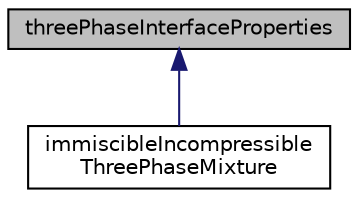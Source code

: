 digraph "threePhaseInterfaceProperties"
{
  bgcolor="transparent";
  edge [fontname="Helvetica",fontsize="10",labelfontname="Helvetica",labelfontsize="10"];
  node [fontname="Helvetica",fontsize="10",shape=record];
  Node1 [label="threePhaseInterfaceProperties",height=0.2,width=0.4,color="black", fillcolor="grey75", style="filled", fontcolor="black"];
  Node1 -> Node2 [dir="back",color="midnightblue",fontsize="10",style="solid",fontname="Helvetica"];
  Node2 [label="immiscibleIncompressible\lThreePhaseMixture",height=0.2,width=0.4,color="black",URL="$a01039.html",tooltip="An immiscible incompressible two-phase mixture transport model. "];
}

